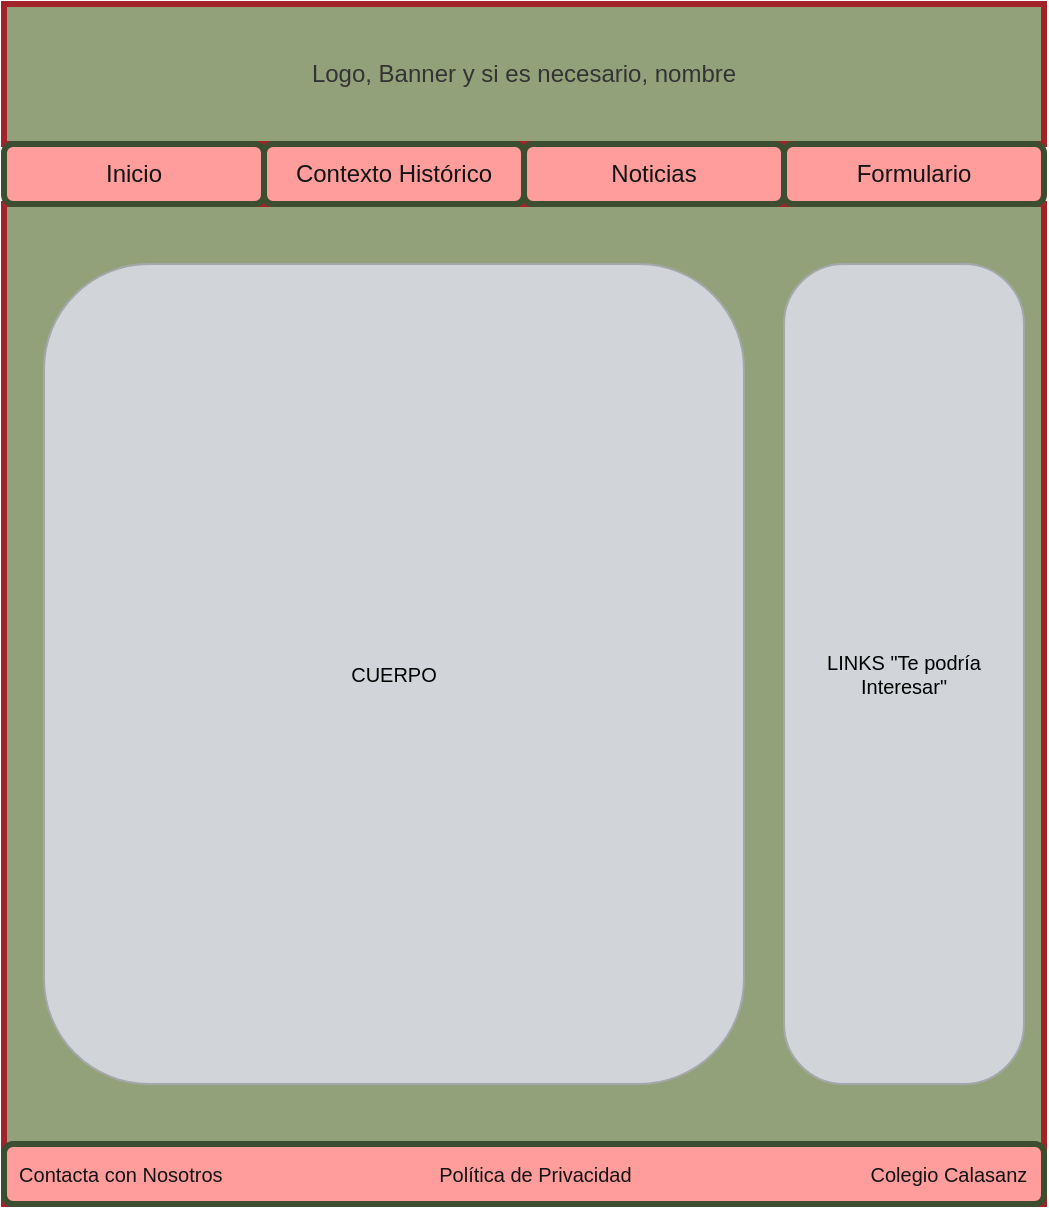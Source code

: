 <mxfile>
    <diagram id="NGKuehqLRzqjEHL3xjPX" name="Page-1">
        <mxGraphModel dx="953" dy="1814" grid="1" gridSize="10" guides="1" tooltips="1" connect="1" arrows="1" fold="1" page="1" pageScale="1" pageWidth="850" pageHeight="1100" math="0" shadow="0">
            <root>
                <mxCell id="0"/>
                <mxCell id="1" parent="0"/>
                <mxCell id="3" value="" style="rounded=0;whiteSpace=wrap;html=1;strokeColor=#A1242A;fillColor=#93A17A;strokeWidth=3;shadow=0;glass=0;" parent="1" vertex="1">
                    <mxGeometry x="80" y="40" width="520" height="500" as="geometry"/>
                </mxCell>
                <mxCell id="4" value="&lt;font color=&quot;#333333&quot;&gt;Logo, Banner y si es necesario, nombre&lt;/font&gt;" style="rounded=0;whiteSpace=wrap;html=1;fillColor=#93A17A;strokeColor=#A1242A;strokeWidth=3;shadow=0;glass=0;" parent="1" vertex="1">
                    <mxGeometry x="80" y="-60" width="520" height="70" as="geometry"/>
                </mxCell>
                <mxCell id="5" value="&lt;font color=&quot;#141414&quot;&gt;Inicio&lt;/font&gt;" style="rounded=1;whiteSpace=wrap;html=1;fillColor=#FF9C9C;gradientColor=none;strokeColor=#3D4D2F;strokeWidth=3;perimeterSpacing=1;" parent="1" vertex="1">
                    <mxGeometry x="80" y="10" width="130" height="30" as="geometry"/>
                </mxCell>
                <mxCell id="10" value="&lt;font color=&quot;#141414&quot;&gt;Contexto Histórico&lt;/font&gt;" style="rounded=1;whiteSpace=wrap;html=1;fillColor=#FF9C9C;gradientColor=none;strokeColor=#3D4D2F;strokeWidth=3;perimeterSpacing=1;" parent="1" vertex="1">
                    <mxGeometry x="210" y="10" width="130" height="30" as="geometry"/>
                </mxCell>
                <mxCell id="11" value="&lt;span style=&quot;color: rgba(0, 0, 0, 0); font-family: monospace; font-size: 0px; text-align: start;&quot;&gt;%3CmxGraphModel%3E%3Croot%3E%3CmxCell%20id%3D%220%22%2F%3E%3CmxCell%20id%3D%221%22%20parent%3D%220%22%2F%3E%3CmxCell%20id%3D%222%22%20value%3D%22%26lt%3Bfont%20color%3D%26quot%3B%23141414%26quot%3B%26gt%3BContexto%20Hist%C3%B3rico%26lt%3B%2Ffont%26gt%3B%22%20style%3D%22rounded%3D1%3BwhiteSpace%3Dwrap%3Bhtml%3D1%3BfillColor%3D%23DEE2E6%3BgradientColor%3Dnone%3BstrokeColor%3D%233D4D2F%3BstrokeWidth%3D3%3BperimeterSpacing%3D1%3B%22%20vertex%3D%221%22%20parent%3D%221%22%3E%3CmxGeometry%20x%3D%22180%22%20y%3D%2210%22%20width%3D%22130%22%20height%3D%2230%22%20as%3D%22geometry%22%2F%3E%3C%2FmxCell%3E%3C%2Froot%3E%3C%2FmxGraphModel%3E&lt;/span&gt;&lt;font color=&quot;#141414&quot;&gt;Noticias&lt;/font&gt;" style="rounded=1;whiteSpace=wrap;html=1;fillColor=#FF9C9C;gradientColor=none;strokeColor=#3D4D2F;strokeWidth=3;perimeterSpacing=1;" parent="1" vertex="1">
                    <mxGeometry x="340" y="10" width="130" height="30" as="geometry"/>
                </mxCell>
                <mxCell id="12" value="&lt;font color=&quot;#141414&quot;&gt;Formulario&lt;/font&gt;" style="rounded=1;whiteSpace=wrap;html=1;fillColor=#FF9C9C;gradientColor=none;strokeColor=#3D4D2F;strokeWidth=3;perimeterSpacing=1;" parent="1" vertex="1">
                    <mxGeometry x="470" y="10" width="130" height="30" as="geometry"/>
                </mxCell>
                <mxCell id="13" value="&lt;font style=&quot;font-size: 10px;&quot; color=&quot;#141414&quot;&gt;&amp;nbsp; Contacta con Nosotros&amp;nbsp; &amp;nbsp; &amp;nbsp; &amp;nbsp; &amp;nbsp; &amp;nbsp; &amp;nbsp; &amp;nbsp; &amp;nbsp; &amp;nbsp; &amp;nbsp; &amp;nbsp; &amp;nbsp; &amp;nbsp; &amp;nbsp; &amp;nbsp; &amp;nbsp; &amp;nbsp; &amp;nbsp; &amp;nbsp;Política de Privacidad&amp;nbsp; &amp;nbsp; &amp;nbsp; &amp;nbsp; &amp;nbsp; &amp;nbsp; &amp;nbsp; &amp;nbsp; &amp;nbsp; &amp;nbsp; &amp;nbsp; &amp;nbsp; &amp;nbsp; &amp;nbsp; &amp;nbsp; &amp;nbsp; &amp;nbsp; &amp;nbsp; &amp;nbsp; &amp;nbsp; &amp;nbsp; &amp;nbsp;Colegio Calasanz&lt;/font&gt;" style="rounded=1;whiteSpace=wrap;html=1;fillColor=#FF9C9C;gradientColor=none;strokeColor=#3D4D2F;strokeWidth=3;perimeterSpacing=1;align=left;" parent="1" vertex="1">
                    <mxGeometry x="80" y="510" width="520" height="30" as="geometry"/>
                </mxCell>
                <mxCell id="14" value="CUERPO" style="rounded=1;whiteSpace=wrap;html=1;fontSize=10;glass=0;shadow=0;strokeColor=#A5A8AB;fillColor=#D1D5D9;" parent="1" vertex="1">
                    <mxGeometry x="100" y="70" width="350" height="410" as="geometry"/>
                </mxCell>
                <mxCell id="15" value="LINKS &quot;Te podría Interesar&quot;" style="rounded=1;whiteSpace=wrap;html=1;fontSize=10;fillColor=#D1D5D9;strokeColor=#A5A8AB;imageHeight=24;arcSize=25;" parent="1" vertex="1">
                    <mxGeometry x="470" y="70" width="120" height="410" as="geometry"/>
                </mxCell>
            </root>
        </mxGraphModel>
    </diagram>
</mxfile>